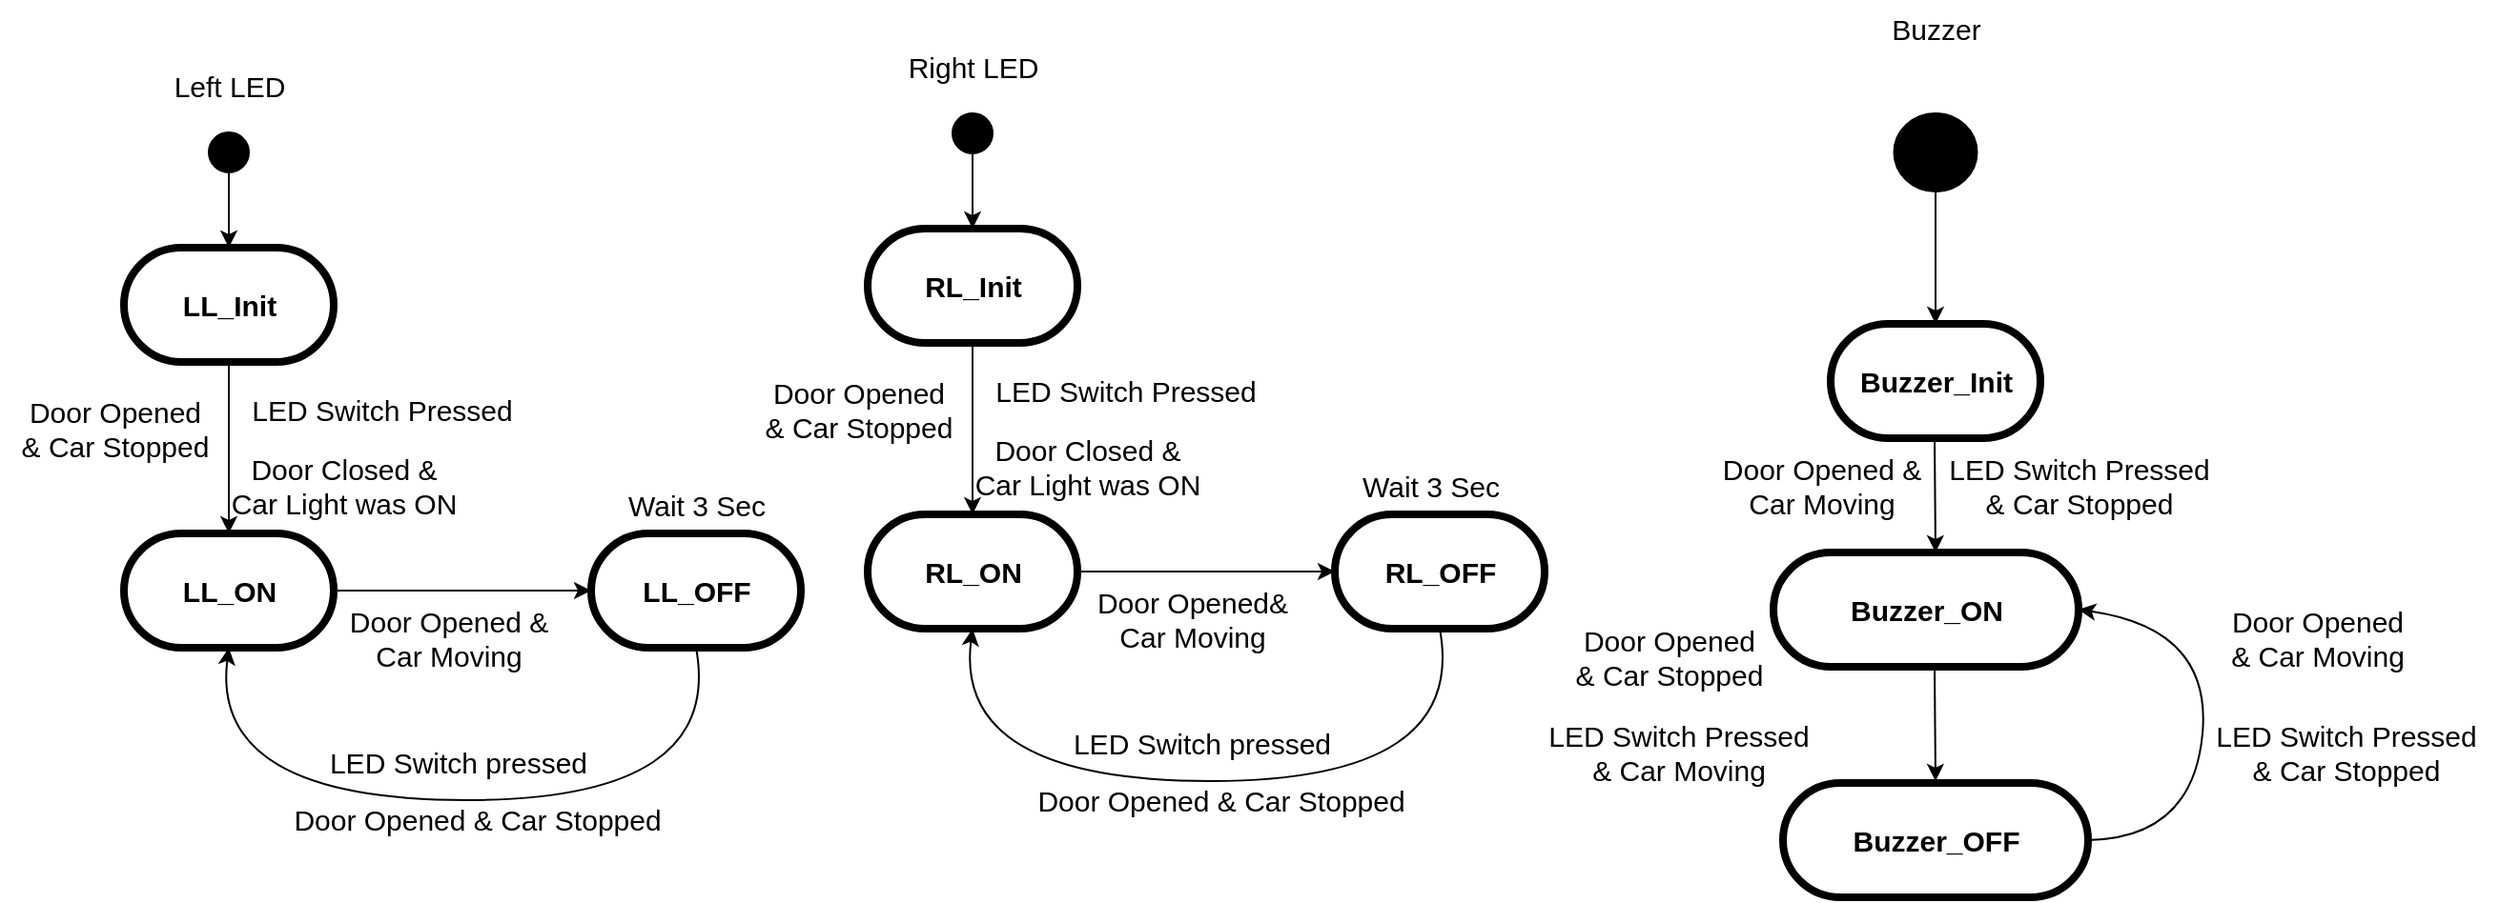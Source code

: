 <mxfile version="20.3.0" type="device"><diagram id="C5RBs43oDa-KdzZeNtuy" name="Page-1"><mxGraphModel dx="1447" dy="922" grid="1" gridSize="10" guides="1" tooltips="1" connect="1" arrows="1" fold="1" page="1" pageScale="1" pageWidth="827" pageHeight="1169" math="0" shadow="0"><root><mxCell id="WIyWlLk6GJQsqaUBKTNV-0"/><mxCell id="WIyWlLk6GJQsqaUBKTNV-1" parent="WIyWlLk6GJQsqaUBKTNV-0"/><mxCell id="yll00PpldbkRnIjqnjBA-1" value="" style="strokeWidth=2;html=1;shape=mxgraph.flowchart.start_2;whiteSpace=wrap;labelBackgroundColor=#000000;fillColor=#000000;" vertex="1" parent="WIyWlLk6GJQsqaUBKTNV-1"><mxGeometry x="110" y="130" width="20" height="20" as="geometry"/></mxCell><mxCell id="yll00PpldbkRnIjqnjBA-3" value="&lt;span style=&quot;&quot;&gt;&lt;b&gt;&lt;font style=&quot;font-size: 15px;&quot;&gt;LL_Init&lt;/font&gt;&lt;/b&gt;&lt;/span&gt;" style="html=1;dashed=0;whitespace=wrap;shape=mxgraph.dfd.start;labelBackgroundColor=none;fillStyle=solid;strokeWidth=4;verticalAlign=middle;" vertex="1" parent="WIyWlLk6GJQsqaUBKTNV-1"><mxGeometry x="65" y="190" width="110" height="60" as="geometry"/></mxCell><mxCell id="yll00PpldbkRnIjqnjBA-4" value="&lt;span style=&quot;&quot;&gt;&lt;b&gt;&lt;font style=&quot;font-size: 15px;&quot;&gt;LL_ON&lt;/font&gt;&lt;/b&gt;&lt;/span&gt;" style="html=1;dashed=0;whitespace=wrap;shape=mxgraph.dfd.start;labelBackgroundColor=none;fillStyle=solid;strokeWidth=4;verticalAlign=middle;" vertex="1" parent="WIyWlLk6GJQsqaUBKTNV-1"><mxGeometry x="65" y="340" width="110" height="60" as="geometry"/></mxCell><mxCell id="yll00PpldbkRnIjqnjBA-7" value="" style="endArrow=classic;html=1;rounded=0;fontSize=15;entryX=0.5;entryY=0.5;entryDx=0;entryDy=-30;entryPerimeter=0;exitX=0.5;exitY=1;exitDx=0;exitDy=0;exitPerimeter=0;" edge="1" parent="WIyWlLk6GJQsqaUBKTNV-1" source="yll00PpldbkRnIjqnjBA-1" target="yll00PpldbkRnIjqnjBA-3"><mxGeometry width="50" height="50" relative="1" as="geometry"><mxPoint x="390" y="310" as="sourcePoint"/><mxPoint x="440" y="260" as="targetPoint"/></mxGeometry></mxCell><mxCell id="yll00PpldbkRnIjqnjBA-8" value="" style="endArrow=classic;html=1;rounded=0;fontSize=15;exitX=0.5;exitY=0.5;exitDx=0;exitDy=30;exitPerimeter=0;" edge="1" parent="WIyWlLk6GJQsqaUBKTNV-1" source="yll00PpldbkRnIjqnjBA-3"><mxGeometry width="50" height="50" relative="1" as="geometry"><mxPoint x="119.5" y="280" as="sourcePoint"/><mxPoint x="120" y="340" as="targetPoint"/></mxGeometry></mxCell><mxCell id="yll00PpldbkRnIjqnjBA-11" value="Left LED" style="text;html=1;align=center;verticalAlign=middle;resizable=0;points=[];autosize=1;strokeColor=none;fillColor=none;fontSize=15;" vertex="1" parent="WIyWlLk6GJQsqaUBKTNV-1"><mxGeometry x="80" y="90" width="80" height="30" as="geometry"/></mxCell><mxCell id="yll00PpldbkRnIjqnjBA-13" value="Door Opened &lt;br&gt;&amp;amp; Car Stopped" style="text;html=1;align=center;verticalAlign=middle;resizable=0;points=[];autosize=1;strokeColor=none;fillColor=none;fontSize=15;" vertex="1" parent="WIyWlLk6GJQsqaUBKTNV-1"><mxGeometry y="260" width="120" height="50" as="geometry"/></mxCell><mxCell id="yll00PpldbkRnIjqnjBA-27" value="" style="strokeWidth=2;html=1;shape=mxgraph.flowchart.start_2;whiteSpace=wrap;labelBackgroundColor=#000000;fillColor=#000000;" vertex="1" parent="WIyWlLk6GJQsqaUBKTNV-1"><mxGeometry x="993.75" y="120" width="42.5" height="40" as="geometry"/></mxCell><mxCell id="yll00PpldbkRnIjqnjBA-29" value="&lt;span style=&quot;&quot;&gt;&lt;b&gt;&lt;font style=&quot;font-size: 15px;&quot;&gt;Buzzer_Init&lt;/font&gt;&lt;/b&gt;&lt;/span&gt;" style="html=1;dashed=0;whitespace=wrap;shape=mxgraph.dfd.start;labelBackgroundColor=none;fillStyle=solid;strokeWidth=4;verticalAlign=middle;" vertex="1" parent="WIyWlLk6GJQsqaUBKTNV-1"><mxGeometry x="960" y="230" width="110" height="60" as="geometry"/></mxCell><mxCell id="yll00PpldbkRnIjqnjBA-30" value="&lt;span style=&quot;&quot;&gt;&lt;b&gt;&lt;font style=&quot;font-size: 15px;&quot;&gt;Buzzer_ON&lt;/font&gt;&lt;/b&gt;&lt;/span&gt;" style="html=1;dashed=0;whitespace=wrap;shape=mxgraph.dfd.start;labelBackgroundColor=none;fillStyle=solid;strokeWidth=4;verticalAlign=middle;" vertex="1" parent="WIyWlLk6GJQsqaUBKTNV-1"><mxGeometry x="930" y="350" width="160" height="60" as="geometry"/></mxCell><mxCell id="yll00PpldbkRnIjqnjBA-31" value="" style="endArrow=classic;html=1;rounded=0;fontSize=15;entryX=0.5;entryY=0.5;entryDx=0;entryDy=-30;entryPerimeter=0;exitX=0.5;exitY=1;exitDx=0;exitDy=0;exitPerimeter=0;" edge="1" parent="WIyWlLk6GJQsqaUBKTNV-1" source="yll00PpldbkRnIjqnjBA-27" target="yll00PpldbkRnIjqnjBA-29"><mxGeometry width="50" height="50" relative="1" as="geometry"><mxPoint x="1285" y="320" as="sourcePoint"/><mxPoint x="1335" y="270" as="targetPoint"/></mxGeometry></mxCell><mxCell id="yll00PpldbkRnIjqnjBA-32" value="" style="endArrow=classic;html=1;rounded=0;fontSize=15;exitX=0.5;exitY=1;exitDx=0;exitDy=0;exitPerimeter=0;" edge="1" parent="WIyWlLk6GJQsqaUBKTNV-1"><mxGeometry width="50" height="50" relative="1" as="geometry"><mxPoint x="1014.5" y="290" as="sourcePoint"/><mxPoint x="1015" y="350" as="targetPoint"/></mxGeometry></mxCell><mxCell id="yll00PpldbkRnIjqnjBA-33" value="" style="endArrow=classic;html=1;rounded=0;fontSize=15;exitX=0.5;exitY=1;exitDx=0;exitDy=0;exitPerimeter=0;" edge="1" parent="WIyWlLk6GJQsqaUBKTNV-1"><mxGeometry width="50" height="50" relative="1" as="geometry"><mxPoint x="1014.5" y="410" as="sourcePoint"/><mxPoint x="1015" y="470" as="targetPoint"/></mxGeometry></mxCell><mxCell id="yll00PpldbkRnIjqnjBA-35" value="Buzzer" style="text;html=1;align=center;verticalAlign=middle;resizable=0;points=[];autosize=1;strokeColor=none;fillColor=none;fontSize=15;" vertex="1" parent="WIyWlLk6GJQsqaUBKTNV-1"><mxGeometry x="980" y="60" width="70" height="30" as="geometry"/></mxCell><mxCell id="yll00PpldbkRnIjqnjBA-37" value="Door Opened &amp;amp;&lt;br&gt;Car Moving" style="text;html=1;align=center;verticalAlign=middle;resizable=0;points=[];autosize=1;strokeColor=none;fillColor=none;fontSize=15;" vertex="1" parent="WIyWlLk6GJQsqaUBKTNV-1"><mxGeometry x="890" y="290" width="130" height="50" as="geometry"/></mxCell><mxCell id="yll00PpldbkRnIjqnjBA-41" value="&lt;span style=&quot;&quot;&gt;&lt;b&gt;&lt;font style=&quot;font-size: 15px;&quot;&gt;LL_OFF&lt;/font&gt;&lt;/b&gt;&lt;/span&gt;" style="html=1;dashed=0;whitespace=wrap;shape=mxgraph.dfd.start;labelBackgroundColor=none;fillStyle=solid;strokeWidth=4;verticalAlign=middle;" vertex="1" parent="WIyWlLk6GJQsqaUBKTNV-1"><mxGeometry x="310" y="340" width="110" height="60" as="geometry"/></mxCell><mxCell id="yll00PpldbkRnIjqnjBA-42" value="" style="endArrow=classic;html=1;rounded=0;fontSize=15;exitX=1;exitY=0.5;exitDx=0;exitDy=0;exitPerimeter=0;entryX=0;entryY=0.5;entryDx=0;entryDy=0;entryPerimeter=0;" edge="1" parent="WIyWlLk6GJQsqaUBKTNV-1" source="yll00PpldbkRnIjqnjBA-4" target="yll00PpldbkRnIjqnjBA-41"><mxGeometry width="50" height="50" relative="1" as="geometry"><mxPoint x="390" y="330" as="sourcePoint"/><mxPoint x="440" y="280" as="targetPoint"/></mxGeometry></mxCell><mxCell id="yll00PpldbkRnIjqnjBA-43" value="" style="curved=1;endArrow=classic;html=1;rounded=0;fontSize=15;exitX=0.5;exitY=0.5;exitDx=0;exitDy=30;exitPerimeter=0;entryX=0.5;entryY=0.5;entryDx=0;entryDy=30;entryPerimeter=0;" edge="1" parent="WIyWlLk6GJQsqaUBKTNV-1" source="yll00PpldbkRnIjqnjBA-41" target="yll00PpldbkRnIjqnjBA-4"><mxGeometry width="50" height="50" relative="1" as="geometry"><mxPoint x="390" y="330" as="sourcePoint"/><mxPoint x="440" y="280" as="targetPoint"/><Array as="points"><mxPoint x="380" y="480"/><mxPoint x="110" y="480"/></Array></mxGeometry></mxCell><mxCell id="yll00PpldbkRnIjqnjBA-44" value="LED Switch Pressed" style="text;html=1;align=center;verticalAlign=middle;resizable=0;points=[];autosize=1;strokeColor=none;fillColor=none;fontSize=15;" vertex="1" parent="WIyWlLk6GJQsqaUBKTNV-1"><mxGeometry x="120" y="260" width="160" height="30" as="geometry"/></mxCell><mxCell id="yll00PpldbkRnIjqnjBA-45" value="Door Closed &amp;amp;&lt;br&gt;Car Light was ON" style="text;html=1;align=center;verticalAlign=middle;resizable=0;points=[];autosize=1;strokeColor=none;fillColor=none;fontSize=15;" vertex="1" parent="WIyWlLk6GJQsqaUBKTNV-1"><mxGeometry x="110" y="290" width="140" height="50" as="geometry"/></mxCell><mxCell id="yll00PpldbkRnIjqnjBA-46" value="Wait 3 Sec" style="text;html=1;align=center;verticalAlign=middle;resizable=0;points=[];autosize=1;strokeColor=none;fillColor=none;fontSize=15;" vertex="1" parent="WIyWlLk6GJQsqaUBKTNV-1"><mxGeometry x="315" y="310" width="100" height="30" as="geometry"/></mxCell><mxCell id="yll00PpldbkRnIjqnjBA-47" value="Door Opened &amp;amp;&lt;br&gt;Car Moving" style="text;html=1;align=center;verticalAlign=middle;resizable=0;points=[];autosize=1;strokeColor=none;fillColor=none;fontSize=15;" vertex="1" parent="WIyWlLk6GJQsqaUBKTNV-1"><mxGeometry x="170" y="370" width="130" height="50" as="geometry"/></mxCell><mxCell id="yll00PpldbkRnIjqnjBA-48" value="LED Switch pressed" style="text;html=1;align=center;verticalAlign=middle;resizable=0;points=[];autosize=1;strokeColor=none;fillColor=none;fontSize=15;" vertex="1" parent="WIyWlLk6GJQsqaUBKTNV-1"><mxGeometry x="160" y="445" width="160" height="30" as="geometry"/></mxCell><mxCell id="yll00PpldbkRnIjqnjBA-49" value="Door Opened &amp;amp; Car Stopped" style="text;html=1;align=center;verticalAlign=middle;resizable=0;points=[];autosize=1;strokeColor=none;fillColor=none;fontSize=15;" vertex="1" parent="WIyWlLk6GJQsqaUBKTNV-1"><mxGeometry x="140" y="475" width="220" height="30" as="geometry"/></mxCell><mxCell id="yll00PpldbkRnIjqnjBA-51" value="" style="strokeWidth=2;html=1;shape=mxgraph.flowchart.start_2;whiteSpace=wrap;labelBackgroundColor=#000000;fillColor=#000000;" vertex="1" parent="WIyWlLk6GJQsqaUBKTNV-1"><mxGeometry x="500" y="120" width="20" height="20" as="geometry"/></mxCell><mxCell id="yll00PpldbkRnIjqnjBA-52" value="&lt;span style=&quot;&quot;&gt;&lt;b&gt;&lt;font style=&quot;font-size: 15px;&quot;&gt;RL_Init&lt;/font&gt;&lt;/b&gt;&lt;/span&gt;" style="html=1;dashed=0;whitespace=wrap;shape=mxgraph.dfd.start;labelBackgroundColor=none;fillStyle=solid;strokeWidth=4;verticalAlign=middle;" vertex="1" parent="WIyWlLk6GJQsqaUBKTNV-1"><mxGeometry x="455" y="180" width="110" height="60" as="geometry"/></mxCell><mxCell id="yll00PpldbkRnIjqnjBA-53" value="&lt;span style=&quot;&quot;&gt;&lt;b&gt;&lt;font style=&quot;font-size: 15px;&quot;&gt;RL_ON&lt;/font&gt;&lt;/b&gt;&lt;/span&gt;" style="html=1;dashed=0;whitespace=wrap;shape=mxgraph.dfd.start;labelBackgroundColor=none;fillStyle=solid;strokeWidth=4;verticalAlign=middle;" vertex="1" parent="WIyWlLk6GJQsqaUBKTNV-1"><mxGeometry x="455" y="330" width="110" height="60" as="geometry"/></mxCell><mxCell id="yll00PpldbkRnIjqnjBA-54" value="" style="endArrow=classic;html=1;rounded=0;fontSize=15;entryX=0.5;entryY=0.5;entryDx=0;entryDy=-30;entryPerimeter=0;exitX=0.5;exitY=1;exitDx=0;exitDy=0;exitPerimeter=0;" edge="1" parent="WIyWlLk6GJQsqaUBKTNV-1" source="yll00PpldbkRnIjqnjBA-51" target="yll00PpldbkRnIjqnjBA-52"><mxGeometry width="50" height="50" relative="1" as="geometry"><mxPoint x="780" y="300" as="sourcePoint"/><mxPoint x="830" y="250" as="targetPoint"/></mxGeometry></mxCell><mxCell id="yll00PpldbkRnIjqnjBA-55" value="" style="endArrow=classic;html=1;rounded=0;fontSize=15;exitX=0.5;exitY=0.5;exitDx=0;exitDy=30;exitPerimeter=0;" edge="1" parent="WIyWlLk6GJQsqaUBKTNV-1" source="yll00PpldbkRnIjqnjBA-52"><mxGeometry width="50" height="50" relative="1" as="geometry"><mxPoint x="509.5" y="270" as="sourcePoint"/><mxPoint x="510" y="330" as="targetPoint"/></mxGeometry></mxCell><mxCell id="yll00PpldbkRnIjqnjBA-56" value="Right LED" style="text;html=1;align=center;verticalAlign=middle;resizable=0;points=[];autosize=1;strokeColor=none;fillColor=none;fontSize=15;" vertex="1" parent="WIyWlLk6GJQsqaUBKTNV-1"><mxGeometry x="465" y="80" width="90" height="30" as="geometry"/></mxCell><mxCell id="yll00PpldbkRnIjqnjBA-57" value="Door Opened &lt;br&gt;&amp;amp; Car Stopped" style="text;html=1;align=center;verticalAlign=middle;resizable=0;points=[];autosize=1;strokeColor=none;fillColor=none;fontSize=15;" vertex="1" parent="WIyWlLk6GJQsqaUBKTNV-1"><mxGeometry x="390" y="250" width="120" height="50" as="geometry"/></mxCell><mxCell id="yll00PpldbkRnIjqnjBA-58" value="&lt;span style=&quot;&quot;&gt;&lt;b&gt;&lt;font style=&quot;font-size: 15px;&quot;&gt;RL_OFF&lt;/font&gt;&lt;/b&gt;&lt;/span&gt;" style="html=1;dashed=0;whitespace=wrap;shape=mxgraph.dfd.start;labelBackgroundColor=none;fillStyle=solid;strokeWidth=4;verticalAlign=middle;" vertex="1" parent="WIyWlLk6GJQsqaUBKTNV-1"><mxGeometry x="700" y="330" width="110" height="60" as="geometry"/></mxCell><mxCell id="yll00PpldbkRnIjqnjBA-59" value="" style="endArrow=classic;html=1;rounded=0;fontSize=15;exitX=1;exitY=0.5;exitDx=0;exitDy=0;exitPerimeter=0;entryX=0;entryY=0.5;entryDx=0;entryDy=0;entryPerimeter=0;" edge="1" parent="WIyWlLk6GJQsqaUBKTNV-1" source="yll00PpldbkRnIjqnjBA-53" target="yll00PpldbkRnIjqnjBA-58"><mxGeometry width="50" height="50" relative="1" as="geometry"><mxPoint x="780" y="320" as="sourcePoint"/><mxPoint x="830" y="270" as="targetPoint"/></mxGeometry></mxCell><mxCell id="yll00PpldbkRnIjqnjBA-60" value="" style="curved=1;endArrow=classic;html=1;rounded=0;fontSize=15;exitX=0.5;exitY=0.5;exitDx=0;exitDy=30;exitPerimeter=0;entryX=0.5;entryY=0.5;entryDx=0;entryDy=30;entryPerimeter=0;" edge="1" parent="WIyWlLk6GJQsqaUBKTNV-1" source="yll00PpldbkRnIjqnjBA-58" target="yll00PpldbkRnIjqnjBA-53"><mxGeometry width="50" height="50" relative="1" as="geometry"><mxPoint x="780" y="320" as="sourcePoint"/><mxPoint x="830" y="270" as="targetPoint"/><Array as="points"><mxPoint x="770" y="470"/><mxPoint x="500" y="470"/></Array></mxGeometry></mxCell><mxCell id="yll00PpldbkRnIjqnjBA-61" value="LED Switch Pressed" style="text;html=1;align=center;verticalAlign=middle;resizable=0;points=[];autosize=1;strokeColor=none;fillColor=none;fontSize=15;" vertex="1" parent="WIyWlLk6GJQsqaUBKTNV-1"><mxGeometry x="510" y="250" width="160" height="30" as="geometry"/></mxCell><mxCell id="yll00PpldbkRnIjqnjBA-62" value="Door Closed &amp;amp;&lt;br&gt;Car Light was ON" style="text;html=1;align=center;verticalAlign=middle;resizable=0;points=[];autosize=1;strokeColor=none;fillColor=none;fontSize=15;" vertex="1" parent="WIyWlLk6GJQsqaUBKTNV-1"><mxGeometry x="500" y="280" width="140" height="50" as="geometry"/></mxCell><mxCell id="yll00PpldbkRnIjqnjBA-63" value="Wait 3 Sec" style="text;html=1;align=center;verticalAlign=middle;resizable=0;points=[];autosize=1;strokeColor=none;fillColor=none;fontSize=15;" vertex="1" parent="WIyWlLk6GJQsqaUBKTNV-1"><mxGeometry x="700" y="300" width="100" height="30" as="geometry"/></mxCell><mxCell id="yll00PpldbkRnIjqnjBA-64" value="Door Opened&amp;amp;&lt;br&gt;Car Moving" style="text;html=1;align=center;verticalAlign=middle;resizable=0;points=[];autosize=1;strokeColor=none;fillColor=none;fontSize=15;" vertex="1" parent="WIyWlLk6GJQsqaUBKTNV-1"><mxGeometry x="565" y="360" width="120" height="50" as="geometry"/></mxCell><mxCell id="yll00PpldbkRnIjqnjBA-65" value="LED Switch pressed" style="text;html=1;align=center;verticalAlign=middle;resizable=0;points=[];autosize=1;strokeColor=none;fillColor=none;fontSize=15;" vertex="1" parent="WIyWlLk6GJQsqaUBKTNV-1"><mxGeometry x="550" y="435" width="160" height="30" as="geometry"/></mxCell><mxCell id="yll00PpldbkRnIjqnjBA-66" value="Door Opened &amp;amp; Car Stopped" style="text;html=1;align=center;verticalAlign=middle;resizable=0;points=[];autosize=1;strokeColor=none;fillColor=none;fontSize=15;" vertex="1" parent="WIyWlLk6GJQsqaUBKTNV-1"><mxGeometry x="530" y="465" width="220" height="30" as="geometry"/></mxCell><mxCell id="yll00PpldbkRnIjqnjBA-67" value="LED Switch Pressed&lt;br&gt;&amp;amp; Car Stopped" style="text;html=1;align=center;verticalAlign=middle;resizable=0;points=[];autosize=1;strokeColor=none;fillColor=none;fontSize=15;" vertex="1" parent="WIyWlLk6GJQsqaUBKTNV-1"><mxGeometry x="1010" y="290" width="160" height="50" as="geometry"/></mxCell><mxCell id="yll00PpldbkRnIjqnjBA-68" value="&lt;span style=&quot;&quot;&gt;&lt;b&gt;&lt;font style=&quot;font-size: 15px;&quot;&gt;Buzzer_OFF&lt;/font&gt;&lt;/b&gt;&lt;/span&gt;" style="html=1;dashed=0;whitespace=wrap;shape=mxgraph.dfd.start;labelBackgroundColor=none;fillStyle=solid;strokeWidth=4;verticalAlign=middle;" vertex="1" parent="WIyWlLk6GJQsqaUBKTNV-1"><mxGeometry x="935" y="471" width="160" height="60" as="geometry"/></mxCell><mxCell id="yll00PpldbkRnIjqnjBA-69" value="" style="curved=1;endArrow=classic;html=1;rounded=0;fontSize=15;entryX=1;entryY=0.5;entryDx=0;entryDy=0;entryPerimeter=0;exitX=1;exitY=0.5;exitDx=0;exitDy=0;exitPerimeter=0;" edge="1" parent="WIyWlLk6GJQsqaUBKTNV-1" source="yll00PpldbkRnIjqnjBA-68" target="yll00PpldbkRnIjqnjBA-30"><mxGeometry width="50" height="50" relative="1" as="geometry"><mxPoint x="750" y="440" as="sourcePoint"/><mxPoint x="800" y="390" as="targetPoint"/><Array as="points"><mxPoint x="1150" y="500"/><mxPoint x="1160" y="390"/></Array></mxGeometry></mxCell><mxCell id="yll00PpldbkRnIjqnjBA-70" value="Door Opened &lt;br&gt;&amp;amp; Car Stopped" style="text;html=1;align=center;verticalAlign=middle;resizable=0;points=[];autosize=1;strokeColor=none;fillColor=none;fontSize=15;" vertex="1" parent="WIyWlLk6GJQsqaUBKTNV-1"><mxGeometry x="815" y="380" width="120" height="50" as="geometry"/></mxCell><mxCell id="yll00PpldbkRnIjqnjBA-71" value="LED Switch Pressed&lt;br&gt;&amp;amp; Car Moving" style="text;html=1;align=center;verticalAlign=middle;resizable=0;points=[];autosize=1;strokeColor=none;fillColor=none;fontSize=15;" vertex="1" parent="WIyWlLk6GJQsqaUBKTNV-1"><mxGeometry x="800" y="430" width="160" height="50" as="geometry"/></mxCell><mxCell id="yll00PpldbkRnIjqnjBA-72" value="Door Opened &lt;br&gt;&amp;amp; Car Moving" style="text;html=1;align=center;verticalAlign=middle;resizable=0;points=[];autosize=1;strokeColor=none;fillColor=none;fontSize=15;" vertex="1" parent="WIyWlLk6GJQsqaUBKTNV-1"><mxGeometry x="1160" y="370" width="110" height="50" as="geometry"/></mxCell><mxCell id="yll00PpldbkRnIjqnjBA-74" value="LED Switch Pressed&lt;br&gt;&amp;amp; Car Stopped" style="text;html=1;align=center;verticalAlign=middle;resizable=0;points=[];autosize=1;strokeColor=none;fillColor=none;fontSize=15;" vertex="1" parent="WIyWlLk6GJQsqaUBKTNV-1"><mxGeometry x="1150" y="430" width="160" height="50" as="geometry"/></mxCell></root></mxGraphModel></diagram></mxfile>